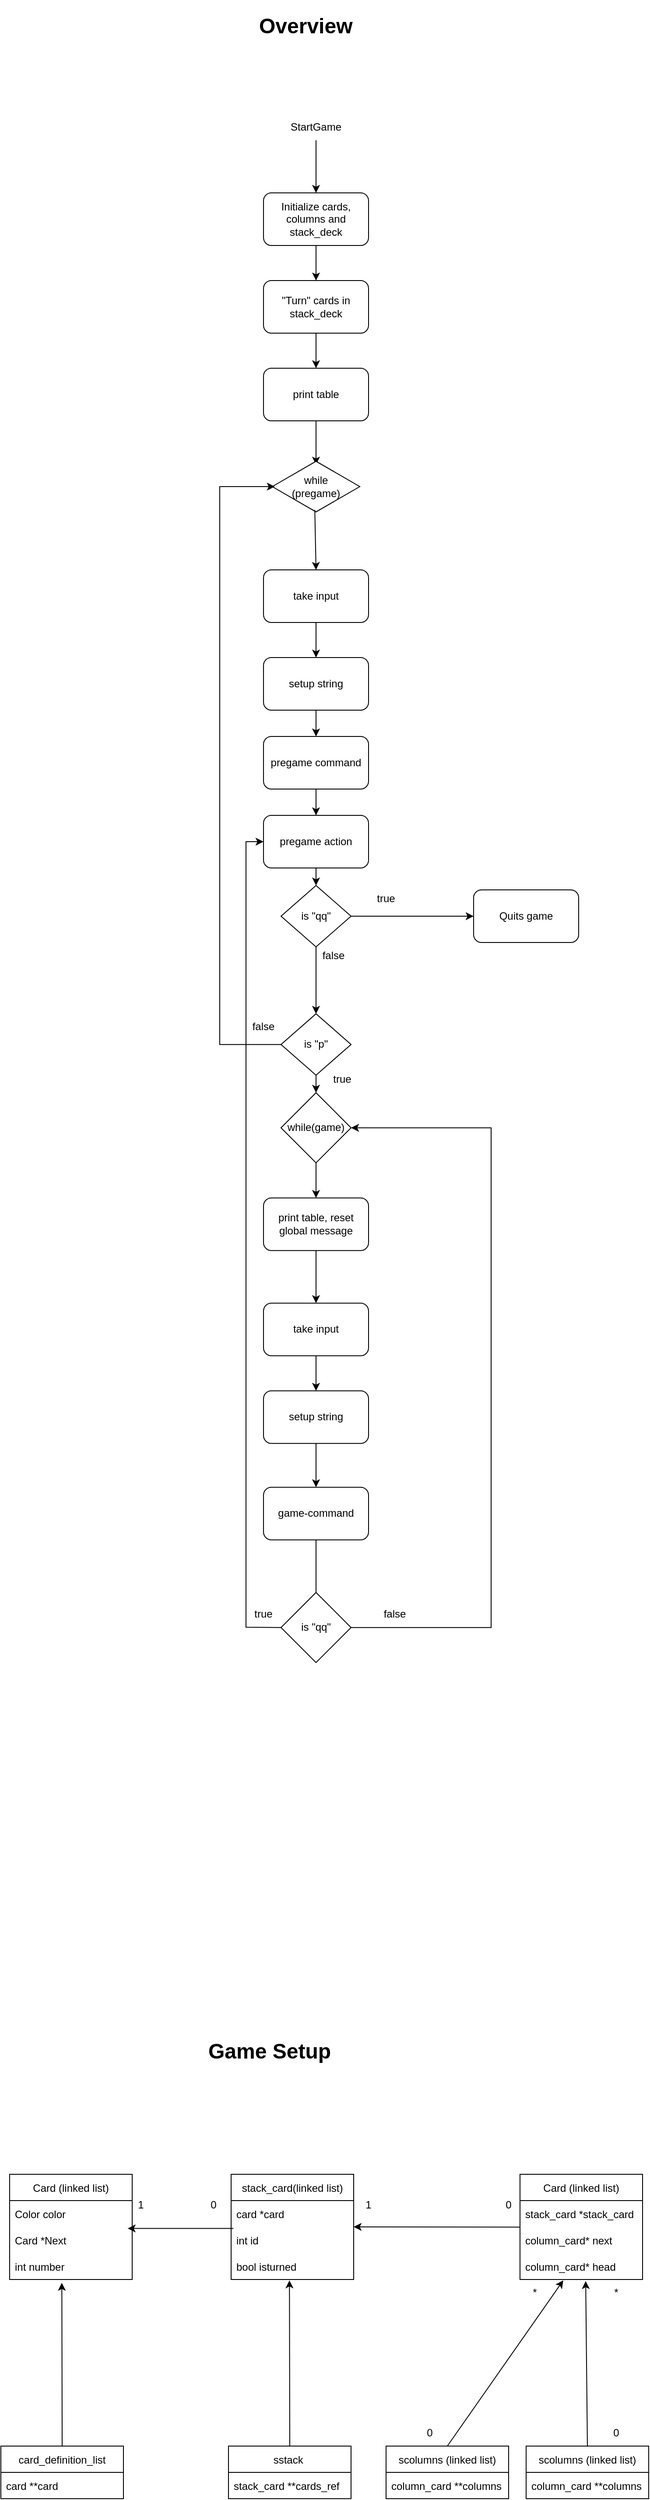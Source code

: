 <mxfile version="17.5.0" type="device"><diagram id="SRDkrTQrecq7NAwUERQQ" name="Page-1"><mxGraphModel dx="1038" dy="617" grid="1" gridSize="10" guides="1" tooltips="1" connect="1" arrows="1" fold="1" page="1" pageScale="1" pageWidth="827" pageHeight="1169" math="0" shadow="0"><root><mxCell id="0"/><mxCell id="1" parent="0"/><mxCell id="WkIi9KfZ_SgKtXEIx_zf-10" value="StartGame" style="text;html=1;strokeColor=none;fillColor=none;align=center;verticalAlign=middle;whiteSpace=wrap;rounded=0;" parent="1" vertex="1"><mxGeometry x="360" y="160" width="60" height="30" as="geometry"/></mxCell><mxCell id="WkIi9KfZ_SgKtXEIx_zf-12" value="" style="endArrow=classic;html=1;rounded=0;exitX=0.5;exitY=1;exitDx=0;exitDy=0;" parent="1" source="WkIi9KfZ_SgKtXEIx_zf-10" edge="1"><mxGeometry width="50" height="50" relative="1" as="geometry"><mxPoint x="380" y="400" as="sourcePoint"/><mxPoint x="390" y="250" as="targetPoint"/></mxGeometry></mxCell><mxCell id="WkIi9KfZ_SgKtXEIx_zf-13" value="Initialize cards, columns and stack_deck" style="rounded=1;whiteSpace=wrap;html=1;" parent="1" vertex="1"><mxGeometry x="330" y="250" width="120" height="60" as="geometry"/></mxCell><mxCell id="WkIi9KfZ_SgKtXEIx_zf-15" value="&quot;Turn&quot; cards in stack_deck" style="rounded=1;whiteSpace=wrap;html=1;" parent="1" vertex="1"><mxGeometry x="330" y="350" width="120" height="60" as="geometry"/></mxCell><mxCell id="WkIi9KfZ_SgKtXEIx_zf-16" value="" style="endArrow=classic;html=1;rounded=0;exitX=0.5;exitY=1;exitDx=0;exitDy=0;entryX=0.5;entryY=0;entryDx=0;entryDy=0;" parent="1" source="WkIi9KfZ_SgKtXEIx_zf-13" target="WkIi9KfZ_SgKtXEIx_zf-15" edge="1"><mxGeometry width="50" height="50" relative="1" as="geometry"><mxPoint x="380" y="380" as="sourcePoint"/><mxPoint x="430" y="330" as="targetPoint"/></mxGeometry></mxCell><mxCell id="WkIi9KfZ_SgKtXEIx_zf-17" value="" style="endArrow=classic;html=1;rounded=0;exitX=0.5;exitY=1;exitDx=0;exitDy=0;" parent="1" source="WkIi9KfZ_SgKtXEIx_zf-15" edge="1"><mxGeometry width="50" height="50" relative="1" as="geometry"><mxPoint x="380" y="480" as="sourcePoint"/><mxPoint x="390" y="450" as="targetPoint"/></mxGeometry></mxCell><mxCell id="WkIi9KfZ_SgKtXEIx_zf-18" value="print table" style="rounded=1;whiteSpace=wrap;html=1;" parent="1" vertex="1"><mxGeometry x="330" y="450" width="120" height="60" as="geometry"/></mxCell><mxCell id="WkIi9KfZ_SgKtXEIx_zf-19" value="" style="endArrow=classic;html=1;rounded=0;exitX=0.5;exitY=1;exitDx=0;exitDy=0;" parent="1" source="WkIi9KfZ_SgKtXEIx_zf-18" edge="1"><mxGeometry width="50" height="50" relative="1" as="geometry"><mxPoint x="380" y="580" as="sourcePoint"/><mxPoint x="390" y="560" as="targetPoint"/></mxGeometry></mxCell><mxCell id="WkIi9KfZ_SgKtXEIx_zf-21" value="while&lt;br&gt;(pregame)" style="html=1;whiteSpace=wrap;aspect=fixed;shape=isoRectangle;" parent="1" vertex="1"><mxGeometry x="340" y="555" width="100" height="60" as="geometry"/></mxCell><mxCell id="WkIi9KfZ_SgKtXEIx_zf-23" value="take input" style="rounded=1;whiteSpace=wrap;html=1;" parent="1" vertex="1"><mxGeometry x="330" y="680" width="120" height="60" as="geometry"/></mxCell><mxCell id="WkIi9KfZ_SgKtXEIx_zf-27" value="" style="endArrow=classic;html=1;rounded=0;exitX=0.486;exitY=0.943;exitDx=0;exitDy=0;exitPerimeter=0;" parent="1" source="WkIi9KfZ_SgKtXEIx_zf-21" edge="1"><mxGeometry width="50" height="50" relative="1" as="geometry"><mxPoint x="340" y="800" as="sourcePoint"/><mxPoint x="390" y="680" as="targetPoint"/></mxGeometry></mxCell><mxCell id="WkIi9KfZ_SgKtXEIx_zf-31" value="is &quot;p&quot;" style="rhombus;whiteSpace=wrap;html=1;" parent="1" vertex="1"><mxGeometry x="350" y="1186.35" width="80" height="70" as="geometry"/></mxCell><mxCell id="WkIi9KfZ_SgKtXEIx_zf-35" value="true" style="text;html=1;strokeColor=none;fillColor=none;align=center;verticalAlign=middle;whiteSpace=wrap;rounded=0;" parent="1" vertex="1"><mxGeometry x="440" y="1040" width="60" height="30" as="geometry"/></mxCell><mxCell id="WkIi9KfZ_SgKtXEIx_zf-36" value="false" style="text;html=1;strokeColor=none;fillColor=none;align=center;verticalAlign=middle;whiteSpace=wrap;rounded=0;" parent="1" vertex="1"><mxGeometry x="380" y="1105" width="60" height="30" as="geometry"/></mxCell><mxCell id="WkIi9KfZ_SgKtXEIx_zf-38" value="pregame command" style="rounded=1;whiteSpace=wrap;html=1;" parent="1" vertex="1"><mxGeometry x="330" y="870" width="120" height="60" as="geometry"/></mxCell><mxCell id="WkIi9KfZ_SgKtXEIx_zf-40" value="print table, reset global message" style="rounded=1;whiteSpace=wrap;html=1;" parent="1" vertex="1"><mxGeometry x="330" y="1396.35" width="120" height="60" as="geometry"/></mxCell><mxCell id="WkIi9KfZ_SgKtXEIx_zf-48" value="" style="endArrow=classic;html=1;rounded=0;exitX=0.5;exitY=1;exitDx=0;exitDy=0;entryX=0.5;entryY=0;entryDx=0;entryDy=0;" parent="1" source="WkIi9KfZ_SgKtXEIx_zf-40" edge="1" target="WkIi9KfZ_SgKtXEIx_zf-50"><mxGeometry width="50" height="50" relative="1" as="geometry"><mxPoint x="330" y="1356.35" as="sourcePoint"/><mxPoint x="389.56" y="1473.05" as="targetPoint"/></mxGeometry></mxCell><mxCell id="WkIi9KfZ_SgKtXEIx_zf-50" value="take input" style="rounded=1;whiteSpace=wrap;html=1;" parent="1" vertex="1"><mxGeometry x="330" y="1516.35" width="120" height="60" as="geometry"/></mxCell><mxCell id="WkIi9KfZ_SgKtXEIx_zf-51" value="" style="endArrow=classic;html=1;rounded=0;exitX=0.5;exitY=1;exitDx=0;exitDy=0;entryX=0.5;entryY=0;entryDx=0;entryDy=0;" parent="1" source="WkIi9KfZ_SgKtXEIx_zf-50" edge="1" target="WkIi9KfZ_SgKtXEIx_zf-52"><mxGeometry width="50" height="50" relative="1" as="geometry"><mxPoint x="390" y="1576.35" as="sourcePoint"/><mxPoint x="390" y="1586.35" as="targetPoint"/></mxGeometry></mxCell><mxCell id="WkIi9KfZ_SgKtXEIx_zf-52" value="setup string" style="rounded=1;whiteSpace=wrap;html=1;" parent="1" vertex="1"><mxGeometry x="330" y="1616.35" width="120" height="60" as="geometry"/></mxCell><mxCell id="WkIi9KfZ_SgKtXEIx_zf-53" value="" style="endArrow=classic;html=1;rounded=0;exitX=0.5;exitY=1;exitDx=0;exitDy=0;entryX=0.5;entryY=0;entryDx=0;entryDy=0;" parent="1" source="WkIi9KfZ_SgKtXEIx_zf-52" edge="1" target="WkIi9KfZ_SgKtXEIx_zf-54"><mxGeometry width="50" height="50" relative="1" as="geometry"><mxPoint x="390" y="1576.35" as="sourcePoint"/><mxPoint x="390" y="1686.35" as="targetPoint"/></mxGeometry></mxCell><mxCell id="WkIi9KfZ_SgKtXEIx_zf-54" value="game-command" style="rounded=1;whiteSpace=wrap;html=1;" parent="1" vertex="1"><mxGeometry x="330" y="1726.35" width="120" height="60" as="geometry"/></mxCell><mxCell id="WkIi9KfZ_SgKtXEIx_zf-57" value="while(game)" style="rhombus;whiteSpace=wrap;html=1;" parent="1" vertex="1"><mxGeometry x="350" y="1276.35" width="80" height="80" as="geometry"/></mxCell><mxCell id="WkIi9KfZ_SgKtXEIx_zf-59" value="" style="endArrow=classic;html=1;rounded=0;entryX=1;entryY=0.5;entryDx=0;entryDy=0;exitX=1;exitY=0.5;exitDx=0;exitDy=0;" parent="1" source="WkIi9KfZ_SgKtXEIx_zf-77" target="WkIi9KfZ_SgKtXEIx_zf-57" edge="1"><mxGeometry width="50" height="50" relative="1" as="geometry"><mxPoint x="590" y="1846.35" as="sourcePoint"/><mxPoint x="580" y="1276.35" as="targetPoint"/><Array as="points"><mxPoint x="590" y="1886.35"/><mxPoint x="590" y="1316.35"/></Array></mxGeometry></mxCell><mxCell id="WkIi9KfZ_SgKtXEIx_zf-60" value="" style="endArrow=classic;html=1;rounded=0;exitX=0.5;exitY=1;exitDx=0;exitDy=0;entryX=0.5;entryY=0;entryDx=0;entryDy=0;" parent="1" source="WkIi9KfZ_SgKtXEIx_zf-57" target="WkIi9KfZ_SgKtXEIx_zf-40" edge="1"><mxGeometry width="50" height="50" relative="1" as="geometry"><mxPoint x="390" y="1436.35" as="sourcePoint"/><mxPoint x="440" y="1386.35" as="targetPoint"/></mxGeometry></mxCell><mxCell id="WkIi9KfZ_SgKtXEIx_zf-64" value="setup string" style="rounded=1;whiteSpace=wrap;html=1;" parent="1" vertex="1"><mxGeometry x="330" y="780" width="120" height="60" as="geometry"/></mxCell><mxCell id="WkIi9KfZ_SgKtXEIx_zf-69" value="" style="endArrow=classic;html=1;rounded=0;exitX=0.5;exitY=1;exitDx=0;exitDy=0;entryX=0.5;entryY=0;entryDx=0;entryDy=0;" parent="1" source="WkIi9KfZ_SgKtXEIx_zf-23" target="WkIi9KfZ_SgKtXEIx_zf-64" edge="1"><mxGeometry width="50" height="50" relative="1" as="geometry"><mxPoint x="380" y="940" as="sourcePoint"/><mxPoint x="430" y="890" as="targetPoint"/></mxGeometry></mxCell><mxCell id="WkIi9KfZ_SgKtXEIx_zf-70" value="" style="endArrow=classic;html=1;rounded=0;exitX=0.5;exitY=1;exitDx=0;exitDy=0;entryX=0.5;entryY=0;entryDx=0;entryDy=0;" parent="1" source="WkIi9KfZ_SgKtXEIx_zf-64" target="WkIi9KfZ_SgKtXEIx_zf-38" edge="1"><mxGeometry width="50" height="50" relative="1" as="geometry"><mxPoint x="400" y="750" as="sourcePoint"/><mxPoint x="400" y="790" as="targetPoint"/></mxGeometry></mxCell><mxCell id="WkIi9KfZ_SgKtXEIx_zf-71" value="" style="endArrow=classic;html=1;rounded=0;exitX=0;exitY=0.5;exitDx=0;exitDy=0;entryX=0.029;entryY=0.5;entryDx=0;entryDy=0;entryPerimeter=0;" parent="1" source="WkIi9KfZ_SgKtXEIx_zf-31" target="WkIi9KfZ_SgKtXEIx_zf-21" edge="1"><mxGeometry width="50" height="50" relative="1" as="geometry"><mxPoint x="380" y="986.35" as="sourcePoint"/><mxPoint x="358.25" y="630.0" as="targetPoint"/><Array as="points"><mxPoint x="280" y="1221.35"/><mxPoint x="280" y="585"/></Array></mxGeometry></mxCell><mxCell id="WkIi9KfZ_SgKtXEIx_zf-73" value="pregame action" style="rounded=1;whiteSpace=wrap;html=1;" parent="1" vertex="1"><mxGeometry x="330" y="960" width="120" height="60" as="geometry"/></mxCell><mxCell id="WkIi9KfZ_SgKtXEIx_zf-74" value="" style="endArrow=classic;html=1;rounded=0;exitX=0.5;exitY=1;exitDx=0;exitDy=0;entryX=0.5;entryY=0;entryDx=0;entryDy=0;" parent="1" source="WkIi9KfZ_SgKtXEIx_zf-38" target="WkIi9KfZ_SgKtXEIx_zf-73" edge="1"><mxGeometry width="50" height="50" relative="1" as="geometry"><mxPoint x="380" y="1060" as="sourcePoint"/><mxPoint x="430" y="1010" as="targetPoint"/></mxGeometry></mxCell><mxCell id="WkIi9KfZ_SgKtXEIx_zf-75" value="" style="endArrow=classic;html=1;rounded=0;exitX=0.5;exitY=1;exitDx=0;exitDy=0;entryX=0.5;entryY=0;entryDx=0;entryDy=0;" parent="1" source="WkIi9KfZ_SgKtXEIx_zf-73" target="26YFnQe3it0ptCajtcwy-4" edge="1"><mxGeometry width="50" height="50" relative="1" as="geometry"><mxPoint x="400" y="940" as="sourcePoint"/><mxPoint x="390" y="1050" as="targetPoint"/></mxGeometry></mxCell><mxCell id="WkIi9KfZ_SgKtXEIx_zf-76" value="" style="endArrow=classic;html=1;rounded=0;exitX=0.5;exitY=1;exitDx=0;exitDy=0;entryX=0.5;entryY=0;entryDx=0;entryDy=0;" parent="1" source="WkIi9KfZ_SgKtXEIx_zf-31" target="WkIi9KfZ_SgKtXEIx_zf-57" edge="1"><mxGeometry width="50" height="50" relative="1" as="geometry"><mxPoint x="380" y="1346.35" as="sourcePoint"/><mxPoint x="430" y="1296.35" as="targetPoint"/></mxGeometry></mxCell><mxCell id="WkIi9KfZ_SgKtXEIx_zf-77" value="is &quot;qq&quot;" style="rhombus;whiteSpace=wrap;html=1;" parent="1" vertex="1"><mxGeometry x="350" y="1846.35" width="80" height="80" as="geometry"/></mxCell><mxCell id="26YFnQe3it0ptCajtcwy-1" value="" style="endArrow=none;html=1;rounded=0;exitX=0.5;exitY=1;exitDx=0;exitDy=0;" edge="1" parent="1" source="WkIi9KfZ_SgKtXEIx_zf-54" target="WkIi9KfZ_SgKtXEIx_zf-77"><mxGeometry width="50" height="50" relative="1" as="geometry"><mxPoint x="450" y="1816.35" as="sourcePoint"/><mxPoint x="500" y="1766.35" as="targetPoint"/></mxGeometry></mxCell><mxCell id="26YFnQe3it0ptCajtcwy-2" value="false" style="text;html=1;strokeColor=none;fillColor=none;align=center;verticalAlign=middle;whiteSpace=wrap;rounded=0;" vertex="1" parent="1"><mxGeometry x="450" y="1856.35" width="60" height="30" as="geometry"/></mxCell><mxCell id="26YFnQe3it0ptCajtcwy-3" value="" style="endArrow=classic;html=1;rounded=0;exitX=0;exitY=0.5;exitDx=0;exitDy=0;entryX=0;entryY=0.5;entryDx=0;entryDy=0;" edge="1" parent="1" source="WkIi9KfZ_SgKtXEIx_zf-77" target="WkIi9KfZ_SgKtXEIx_zf-73"><mxGeometry width="50" height="50" relative="1" as="geometry"><mxPoint x="560" y="1700" as="sourcePoint"/><mxPoint x="310" y="970" as="targetPoint"/><Array as="points"><mxPoint x="310" y="1886"/><mxPoint x="310" y="990"/></Array></mxGeometry></mxCell><mxCell id="26YFnQe3it0ptCajtcwy-4" value="is &quot;qq&quot;" style="rhombus;whiteSpace=wrap;html=1;" vertex="1" parent="1"><mxGeometry x="350" y="1040" width="80" height="70" as="geometry"/></mxCell><mxCell id="26YFnQe3it0ptCajtcwy-5" value="" style="endArrow=classic;html=1;rounded=0;exitX=0.5;exitY=1;exitDx=0;exitDy=0;entryX=0.5;entryY=0;entryDx=0;entryDy=0;" edge="1" parent="1" source="26YFnQe3it0ptCajtcwy-4" target="WkIi9KfZ_SgKtXEIx_zf-31"><mxGeometry width="50" height="50" relative="1" as="geometry"><mxPoint x="560" y="1200" as="sourcePoint"/><mxPoint x="610" y="1150" as="targetPoint"/></mxGeometry></mxCell><mxCell id="26YFnQe3it0ptCajtcwy-6" value="" style="endArrow=classic;html=1;rounded=0;exitX=1;exitY=0.5;exitDx=0;exitDy=0;" edge="1" parent="1" source="26YFnQe3it0ptCajtcwy-4"><mxGeometry width="50" height="50" relative="1" as="geometry"><mxPoint x="560" y="900" as="sourcePoint"/><mxPoint x="570" y="1075" as="targetPoint"/></mxGeometry></mxCell><mxCell id="26YFnQe3it0ptCajtcwy-7" value="Quits game" style="rounded=1;whiteSpace=wrap;html=1;" vertex="1" parent="1"><mxGeometry x="570" y="1045" width="120" height="60" as="geometry"/></mxCell><mxCell id="26YFnQe3it0ptCajtcwy-8" value="true" style="text;html=1;strokeColor=none;fillColor=none;align=center;verticalAlign=middle;whiteSpace=wrap;rounded=0;" vertex="1" parent="1"><mxGeometry x="390" y="1246.35" width="60" height="30" as="geometry"/></mxCell><mxCell id="26YFnQe3it0ptCajtcwy-9" value="false" style="text;html=1;strokeColor=none;fillColor=none;align=center;verticalAlign=middle;whiteSpace=wrap;rounded=0;" vertex="1" parent="1"><mxGeometry x="300" y="1186.35" width="60" height="30" as="geometry"/></mxCell><mxCell id="26YFnQe3it0ptCajtcwy-10" value="true" style="text;html=1;strokeColor=none;fillColor=none;align=center;verticalAlign=middle;whiteSpace=wrap;rounded=0;" vertex="1" parent="1"><mxGeometry x="300" y="1856.35" width="60" height="30" as="geometry"/></mxCell><mxCell id="26YFnQe3it0ptCajtcwy-11" value="&lt;h1&gt;Overview&lt;/h1&gt;" style="text;html=1;strokeColor=none;fillColor=none;spacing=5;spacingTop=-20;whiteSpace=wrap;overflow=hidden;rounded=0;" vertex="1" parent="1"><mxGeometry x="320" y="40" width="190" height="120" as="geometry"/></mxCell><mxCell id="26YFnQe3it0ptCajtcwy-36" value="Card (linked list)" style="swimlane;fontStyle=0;childLayout=stackLayout;horizontal=1;startSize=30;horizontalStack=0;resizeParent=1;resizeParentMax=0;resizeLast=0;collapsible=1;marginBottom=0;" vertex="1" parent="1"><mxGeometry x="40" y="2510" width="140" height="120" as="geometry"/></mxCell><mxCell id="26YFnQe3it0ptCajtcwy-37" value="Color color" style="text;strokeColor=none;fillColor=none;align=left;verticalAlign=middle;spacingLeft=4;spacingRight=4;overflow=hidden;points=[[0,0.5],[1,0.5]];portConstraint=eastwest;rotatable=0;" vertex="1" parent="26YFnQe3it0ptCajtcwy-36"><mxGeometry y="30" width="140" height="30" as="geometry"/></mxCell><mxCell id="26YFnQe3it0ptCajtcwy-38" value="Card *Next" style="text;strokeColor=none;fillColor=none;align=left;verticalAlign=middle;spacingLeft=4;spacingRight=4;overflow=hidden;points=[[0,0.5],[1,0.5]];portConstraint=eastwest;rotatable=0;" vertex="1" parent="26YFnQe3it0ptCajtcwy-36"><mxGeometry y="60" width="140" height="30" as="geometry"/></mxCell><mxCell id="26YFnQe3it0ptCajtcwy-39" value="int number" style="text;strokeColor=none;fillColor=none;align=left;verticalAlign=middle;spacingLeft=4;spacingRight=4;overflow=hidden;points=[[0,0.5],[1,0.5]];portConstraint=eastwest;rotatable=0;" vertex="1" parent="26YFnQe3it0ptCajtcwy-36"><mxGeometry y="90" width="140" height="30" as="geometry"/></mxCell><mxCell id="26YFnQe3it0ptCajtcwy-40" value="stack_card(linked list)" style="swimlane;fontStyle=0;childLayout=stackLayout;horizontal=1;startSize=30;horizontalStack=0;resizeParent=1;resizeParentMax=0;resizeLast=0;collapsible=1;marginBottom=0;" vertex="1" parent="1"><mxGeometry x="293" y="2510" width="140" height="120" as="geometry"/></mxCell><mxCell id="26YFnQe3it0ptCajtcwy-41" value="card *card" style="text;strokeColor=none;fillColor=none;align=left;verticalAlign=middle;spacingLeft=4;spacingRight=4;overflow=hidden;points=[[0,0.5],[1,0.5]];portConstraint=eastwest;rotatable=0;" vertex="1" parent="26YFnQe3it0ptCajtcwy-40"><mxGeometry y="30" width="140" height="30" as="geometry"/></mxCell><mxCell id="26YFnQe3it0ptCajtcwy-42" value="int id" style="text;strokeColor=none;fillColor=none;align=left;verticalAlign=middle;spacingLeft=4;spacingRight=4;overflow=hidden;points=[[0,0.5],[1,0.5]];portConstraint=eastwest;rotatable=0;" vertex="1" parent="26YFnQe3it0ptCajtcwy-40"><mxGeometry y="60" width="140" height="30" as="geometry"/></mxCell><mxCell id="26YFnQe3it0ptCajtcwy-43" value="bool isturned" style="text;strokeColor=none;fillColor=none;align=left;verticalAlign=middle;spacingLeft=4;spacingRight=4;overflow=hidden;points=[[0,0.5],[1,0.5]];portConstraint=eastwest;rotatable=0;" vertex="1" parent="26YFnQe3it0ptCajtcwy-40"><mxGeometry y="90" width="140" height="30" as="geometry"/></mxCell><mxCell id="26YFnQe3it0ptCajtcwy-44" value="" style="endArrow=classic;html=1;rounded=0;exitX=-0.001;exitY=1.007;exitDx=0;exitDy=0;entryX=1;entryY=0;entryDx=0;entryDy=0;entryPerimeter=0;exitPerimeter=0;" edge="1" parent="1" source="26YFnQe3it0ptCajtcwy-52" target="26YFnQe3it0ptCajtcwy-42"><mxGeometry width="50" height="50" relative="1" as="geometry"><mxPoint x="624.6" y="2535.03" as="sourcePoint"/><mxPoint x="453" y="2540" as="targetPoint"/></mxGeometry></mxCell><mxCell id="26YFnQe3it0ptCajtcwy-45" value="1" style="text;html=1;strokeColor=none;fillColor=none;align=center;verticalAlign=middle;whiteSpace=wrap;rounded=0;" vertex="1" parent="1"><mxGeometry x="420" y="2530" width="60" height="30" as="geometry"/></mxCell><mxCell id="26YFnQe3it0ptCajtcwy-46" value="0" style="text;html=1;strokeColor=none;fillColor=none;align=center;verticalAlign=middle;whiteSpace=wrap;rounded=0;" vertex="1" parent="1"><mxGeometry x="580" y="2530" width="60" height="30" as="geometry"/></mxCell><mxCell id="26YFnQe3it0ptCajtcwy-47" value="1" style="text;html=1;strokeColor=none;fillColor=none;align=center;verticalAlign=middle;whiteSpace=wrap;rounded=0;" vertex="1" parent="1"><mxGeometry x="160" y="2530" width="60" height="30" as="geometry"/></mxCell><mxCell id="26YFnQe3it0ptCajtcwy-48" value="0" style="text;html=1;strokeColor=none;fillColor=none;align=center;verticalAlign=middle;whiteSpace=wrap;rounded=0;" vertex="1" parent="1"><mxGeometry x="243" y="2530" width="60" height="30" as="geometry"/></mxCell><mxCell id="26YFnQe3it0ptCajtcwy-49" value="" style="endArrow=classic;html=1;rounded=0;exitX=0.019;exitY=0.06;exitDx=0;exitDy=0;exitPerimeter=0;entryX=0.963;entryY=0.06;entryDx=0;entryDy=0;entryPerimeter=0;" edge="1" parent="1" source="26YFnQe3it0ptCajtcwy-42" target="26YFnQe3it0ptCajtcwy-38"><mxGeometry width="50" height="50" relative="1" as="geometry"><mxPoint x="433" y="2570" as="sourcePoint"/><mxPoint x="483" y="2520" as="targetPoint"/></mxGeometry></mxCell><mxCell id="26YFnQe3it0ptCajtcwy-50" value="&lt;h1&gt;Game Setup&lt;/h1&gt;" style="text;html=1;strokeColor=none;fillColor=none;spacing=5;spacingTop=-20;whiteSpace=wrap;overflow=hidden;rounded=0;" vertex="1" parent="1"><mxGeometry x="262" y="2350" width="190" height="120" as="geometry"/></mxCell><mxCell id="26YFnQe3it0ptCajtcwy-51" value="Card (linked list)" style="swimlane;fontStyle=0;childLayout=stackLayout;horizontal=1;startSize=30;horizontalStack=0;resizeParent=1;resizeParentMax=0;resizeLast=0;collapsible=1;marginBottom=0;" vertex="1" parent="1"><mxGeometry x="623" y="2510" width="140" height="120" as="geometry"/></mxCell><mxCell id="26YFnQe3it0ptCajtcwy-52" value="stack_card *stack_card" style="text;strokeColor=none;fillColor=none;align=left;verticalAlign=middle;spacingLeft=4;spacingRight=4;overflow=hidden;points=[[0,0.5],[1,0.5]];portConstraint=eastwest;rotatable=0;" vertex="1" parent="26YFnQe3it0ptCajtcwy-51"><mxGeometry y="30" width="140" height="30" as="geometry"/></mxCell><mxCell id="26YFnQe3it0ptCajtcwy-53" value="column_card* next" style="text;strokeColor=none;fillColor=none;align=left;verticalAlign=middle;spacingLeft=4;spacingRight=4;overflow=hidden;points=[[0,0.5],[1,0.5]];portConstraint=eastwest;rotatable=0;" vertex="1" parent="26YFnQe3it0ptCajtcwy-51"><mxGeometry y="60" width="140" height="30" as="geometry"/></mxCell><mxCell id="26YFnQe3it0ptCajtcwy-54" value="column_card* head" style="text;strokeColor=none;fillColor=none;align=left;verticalAlign=middle;spacingLeft=4;spacingRight=4;overflow=hidden;points=[[0,0.5],[1,0.5]];portConstraint=eastwest;rotatable=0;" vertex="1" parent="26YFnQe3it0ptCajtcwy-51"><mxGeometry y="90" width="140" height="30" as="geometry"/></mxCell><mxCell id="26YFnQe3it0ptCajtcwy-55" value="scolumns (linked list)" style="swimlane;fontStyle=0;childLayout=stackLayout;horizontal=1;startSize=30;horizontalStack=0;resizeParent=1;resizeParentMax=0;resizeLast=0;collapsible=1;marginBottom=0;" vertex="1" parent="1"><mxGeometry x="630" y="2820" width="140" height="60" as="geometry"/></mxCell><mxCell id="26YFnQe3it0ptCajtcwy-56" value="column_card **columns" style="text;strokeColor=none;fillColor=none;align=left;verticalAlign=middle;spacingLeft=4;spacingRight=4;overflow=hidden;points=[[0,0.5],[1,0.5]];portConstraint=eastwest;rotatable=0;" vertex="1" parent="26YFnQe3it0ptCajtcwy-55"><mxGeometry y="30" width="140" height="30" as="geometry"/></mxCell><mxCell id="26YFnQe3it0ptCajtcwy-57" value="" style="endArrow=classic;html=1;rounded=0;entryX=0.536;entryY=1.06;entryDx=0;entryDy=0;entryPerimeter=0;exitX=0.5;exitY=0;exitDx=0;exitDy=0;" edge="1" parent="1" source="26YFnQe3it0ptCajtcwy-55" target="26YFnQe3it0ptCajtcwy-54"><mxGeometry width="50" height="50" relative="1" as="geometry"><mxPoint x="360" y="2750" as="sourcePoint"/><mxPoint x="410" y="2700" as="targetPoint"/></mxGeometry></mxCell><mxCell id="26YFnQe3it0ptCajtcwy-58" value="0" style="text;html=1;strokeColor=none;fillColor=none;align=center;verticalAlign=middle;whiteSpace=wrap;rounded=0;" vertex="1" parent="1"><mxGeometry x="703" y="2790" width="60" height="30" as="geometry"/></mxCell><mxCell id="26YFnQe3it0ptCajtcwy-59" value="*" style="text;html=1;strokeColor=none;fillColor=none;align=center;verticalAlign=middle;whiteSpace=wrap;rounded=0;" vertex="1" parent="1"><mxGeometry x="703" y="2630" width="60" height="30" as="geometry"/></mxCell><mxCell id="26YFnQe3it0ptCajtcwy-60" value="sstack " style="swimlane;fontStyle=0;childLayout=stackLayout;horizontal=1;startSize=30;horizontalStack=0;resizeParent=1;resizeParentMax=0;resizeLast=0;collapsible=1;marginBottom=0;" vertex="1" parent="1"><mxGeometry x="290" y="2820" width="140" height="60" as="geometry"/></mxCell><mxCell id="26YFnQe3it0ptCajtcwy-61" value="stack_card **cards_ref" style="text;strokeColor=none;fillColor=none;align=left;verticalAlign=middle;spacingLeft=4;spacingRight=4;overflow=hidden;points=[[0,0.5],[1,0.5]];portConstraint=eastwest;rotatable=0;" vertex="1" parent="26YFnQe3it0ptCajtcwy-60"><mxGeometry y="30" width="140" height="30" as="geometry"/></mxCell><mxCell id="26YFnQe3it0ptCajtcwy-62" value="" style="endArrow=classic;html=1;rounded=0;entryX=0.476;entryY=1.033;entryDx=0;entryDy=0;entryPerimeter=0;exitX=0.5;exitY=0;exitDx=0;exitDy=0;" edge="1" parent="1" source="26YFnQe3it0ptCajtcwy-60" target="26YFnQe3it0ptCajtcwy-43"><mxGeometry width="50" height="50" relative="1" as="geometry"><mxPoint x="710" y="2830" as="sourcePoint"/><mxPoint x="708.04" y="2641.8" as="targetPoint"/></mxGeometry></mxCell><mxCell id="26YFnQe3it0ptCajtcwy-63" value="scolumns (linked list)" style="swimlane;fontStyle=0;childLayout=stackLayout;horizontal=1;startSize=30;horizontalStack=0;resizeParent=1;resizeParentMax=0;resizeLast=0;collapsible=1;marginBottom=0;" vertex="1" parent="1"><mxGeometry x="470" y="2820" width="140" height="60" as="geometry"/></mxCell><mxCell id="26YFnQe3it0ptCajtcwy-64" value="column_card **columns" style="text;strokeColor=none;fillColor=none;align=left;verticalAlign=middle;spacingLeft=4;spacingRight=4;overflow=hidden;points=[[0,0.5],[1,0.5]];portConstraint=eastwest;rotatable=0;" vertex="1" parent="26YFnQe3it0ptCajtcwy-63"><mxGeometry y="30" width="140" height="30" as="geometry"/></mxCell><mxCell id="26YFnQe3it0ptCajtcwy-65" value="" style="endArrow=classic;html=1;rounded=0;entryX=0.353;entryY=1.033;entryDx=0;entryDy=0;entryPerimeter=0;exitX=0.5;exitY=0;exitDx=0;exitDy=0;" edge="1" parent="1" source="26YFnQe3it0ptCajtcwy-63" target="26YFnQe3it0ptCajtcwy-54"><mxGeometry width="50" height="50" relative="1" as="geometry"><mxPoint x="540.98" y="2808.2" as="sourcePoint"/><mxPoint x="539.02" y="2620" as="targetPoint"/></mxGeometry></mxCell><mxCell id="26YFnQe3it0ptCajtcwy-66" value="0" style="text;html=1;strokeColor=none;fillColor=none;align=center;verticalAlign=middle;whiteSpace=wrap;rounded=0;" vertex="1" parent="1"><mxGeometry x="490" y="2790" width="60" height="30" as="geometry"/></mxCell><mxCell id="26YFnQe3it0ptCajtcwy-67" value="*" style="text;html=1;strokeColor=none;fillColor=none;align=center;verticalAlign=middle;whiteSpace=wrap;rounded=0;" vertex="1" parent="1"><mxGeometry x="610" y="2630" width="60" height="30" as="geometry"/></mxCell><mxCell id="26YFnQe3it0ptCajtcwy-68" value="card_definition_list" style="swimlane;fontStyle=0;childLayout=stackLayout;horizontal=1;startSize=30;horizontalStack=0;resizeParent=1;resizeParentMax=0;resizeLast=0;collapsible=1;marginBottom=0;" vertex="1" parent="1"><mxGeometry x="30" y="2820" width="140" height="60" as="geometry"/></mxCell><mxCell id="26YFnQe3it0ptCajtcwy-69" value="card **card" style="text;strokeColor=none;fillColor=none;align=left;verticalAlign=middle;spacingLeft=4;spacingRight=4;overflow=hidden;points=[[0,0.5],[1,0.5]];portConstraint=eastwest;rotatable=0;" vertex="1" parent="26YFnQe3it0ptCajtcwy-68"><mxGeometry y="30" width="140" height="30" as="geometry"/></mxCell><mxCell id="26YFnQe3it0ptCajtcwy-70" value="" style="endArrow=classic;html=1;rounded=0;entryX=0.426;entryY=1.127;entryDx=0;entryDy=0;entryPerimeter=0;exitX=0.5;exitY=0;exitDx=0;exitDy=0;" edge="1" parent="1" source="26YFnQe3it0ptCajtcwy-68" target="26YFnQe3it0ptCajtcwy-39"><mxGeometry width="50" height="50" relative="1" as="geometry"><mxPoint x="120.36" y="2839.01" as="sourcePoint"/><mxPoint x="120.0" y="2650" as="targetPoint"/></mxGeometry></mxCell></root></mxGraphModel></diagram></mxfile>